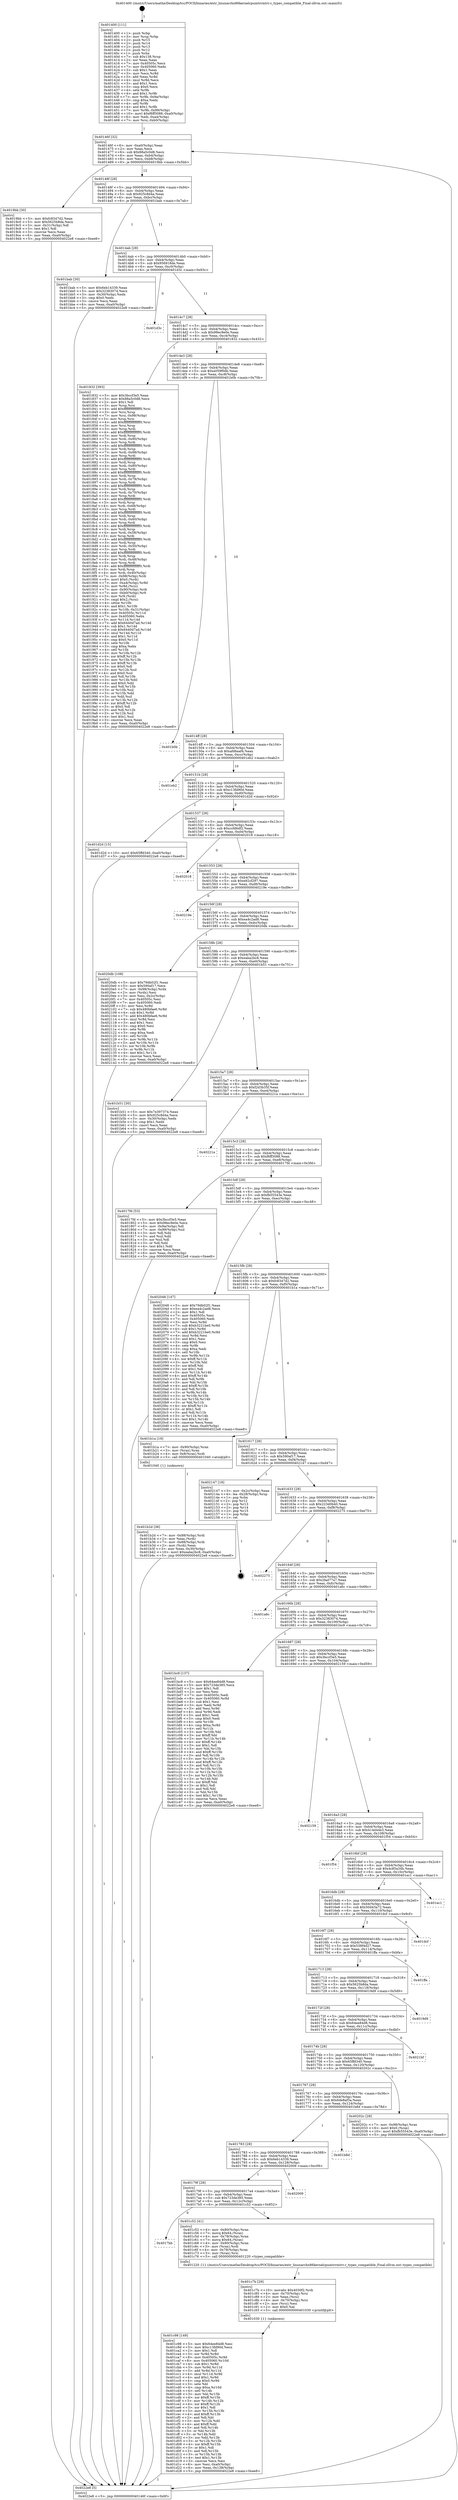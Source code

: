 digraph "0x401400" {
  label = "0x401400 (/mnt/c/Users/mathe/Desktop/tcc/POCII/binaries/extr_linuxarchx86kernelcpumtrrmtrr.c_types_compatible_Final-ollvm.out::main(0))"
  labelloc = "t"
  node[shape=record]

  Entry [label="",width=0.3,height=0.3,shape=circle,fillcolor=black,style=filled]
  "0x40146f" [label="{
     0x40146f [32]\l
     | [instrs]\l
     &nbsp;&nbsp;0x40146f \<+6\>: mov -0xa0(%rbp),%eax\l
     &nbsp;&nbsp;0x401475 \<+2\>: mov %eax,%ecx\l
     &nbsp;&nbsp;0x401477 \<+6\>: sub $0x88a5c0d8,%ecx\l
     &nbsp;&nbsp;0x40147d \<+6\>: mov %eax,-0xb4(%rbp)\l
     &nbsp;&nbsp;0x401483 \<+6\>: mov %ecx,-0xb8(%rbp)\l
     &nbsp;&nbsp;0x401489 \<+6\>: je 00000000004019bb \<main+0x5bb\>\l
  }"]
  "0x4019bb" [label="{
     0x4019bb [30]\l
     | [instrs]\l
     &nbsp;&nbsp;0x4019bb \<+5\>: mov $0xfc8347d2,%eax\l
     &nbsp;&nbsp;0x4019c0 \<+5\>: mov $0x5625b8da,%ecx\l
     &nbsp;&nbsp;0x4019c5 \<+3\>: mov -0x31(%rbp),%dl\l
     &nbsp;&nbsp;0x4019c8 \<+3\>: test $0x1,%dl\l
     &nbsp;&nbsp;0x4019cb \<+3\>: cmovne %ecx,%eax\l
     &nbsp;&nbsp;0x4019ce \<+6\>: mov %eax,-0xa0(%rbp)\l
     &nbsp;&nbsp;0x4019d4 \<+5\>: jmp 00000000004022e8 \<main+0xee8\>\l
  }"]
  "0x40148f" [label="{
     0x40148f [28]\l
     | [instrs]\l
     &nbsp;&nbsp;0x40148f \<+5\>: jmp 0000000000401494 \<main+0x94\>\l
     &nbsp;&nbsp;0x401494 \<+6\>: mov -0xb4(%rbp),%eax\l
     &nbsp;&nbsp;0x40149a \<+5\>: sub $0x925c8d4a,%eax\l
     &nbsp;&nbsp;0x40149f \<+6\>: mov %eax,-0xbc(%rbp)\l
     &nbsp;&nbsp;0x4014a5 \<+6\>: je 0000000000401bab \<main+0x7ab\>\l
  }"]
  Exit [label="",width=0.3,height=0.3,shape=circle,fillcolor=black,style=filled,peripheries=2]
  "0x401bab" [label="{
     0x401bab [30]\l
     | [instrs]\l
     &nbsp;&nbsp;0x401bab \<+5\>: mov $0x6eb14339,%eax\l
     &nbsp;&nbsp;0x401bb0 \<+5\>: mov $0x32383074,%ecx\l
     &nbsp;&nbsp;0x401bb5 \<+3\>: mov -0x30(%rbp),%edx\l
     &nbsp;&nbsp;0x401bb8 \<+3\>: cmp $0x0,%edx\l
     &nbsp;&nbsp;0x401bbb \<+3\>: cmove %ecx,%eax\l
     &nbsp;&nbsp;0x401bbe \<+6\>: mov %eax,-0xa0(%rbp)\l
     &nbsp;&nbsp;0x401bc4 \<+5\>: jmp 00000000004022e8 \<main+0xee8\>\l
  }"]
  "0x4014ab" [label="{
     0x4014ab [28]\l
     | [instrs]\l
     &nbsp;&nbsp;0x4014ab \<+5\>: jmp 00000000004014b0 \<main+0xb0\>\l
     &nbsp;&nbsp;0x4014b0 \<+6\>: mov -0xb4(%rbp),%eax\l
     &nbsp;&nbsp;0x4014b6 \<+5\>: sub $0x956918de,%eax\l
     &nbsp;&nbsp;0x4014bb \<+6\>: mov %eax,-0xc0(%rbp)\l
     &nbsp;&nbsp;0x4014c1 \<+6\>: je 0000000000401d3c \<main+0x93c\>\l
  }"]
  "0x401c98" [label="{
     0x401c98 [149]\l
     | [instrs]\l
     &nbsp;&nbsp;0x401c98 \<+5\>: mov $0x64ee84d8,%esi\l
     &nbsp;&nbsp;0x401c9d \<+5\>: mov $0xc13fd90d,%ecx\l
     &nbsp;&nbsp;0x401ca2 \<+2\>: mov $0x1,%dl\l
     &nbsp;&nbsp;0x401ca4 \<+3\>: xor %r8d,%r8d\l
     &nbsp;&nbsp;0x401ca7 \<+8\>: mov 0x40505c,%r9d\l
     &nbsp;&nbsp;0x401caf \<+8\>: mov 0x405060,%r10d\l
     &nbsp;&nbsp;0x401cb7 \<+4\>: sub $0x1,%r8d\l
     &nbsp;&nbsp;0x401cbb \<+3\>: mov %r9d,%r11d\l
     &nbsp;&nbsp;0x401cbe \<+3\>: add %r8d,%r11d\l
     &nbsp;&nbsp;0x401cc1 \<+4\>: imul %r11d,%r9d\l
     &nbsp;&nbsp;0x401cc5 \<+4\>: and $0x1,%r9d\l
     &nbsp;&nbsp;0x401cc9 \<+4\>: cmp $0x0,%r9d\l
     &nbsp;&nbsp;0x401ccd \<+3\>: sete %bl\l
     &nbsp;&nbsp;0x401cd0 \<+4\>: cmp $0xa,%r10d\l
     &nbsp;&nbsp;0x401cd4 \<+4\>: setl %r14b\l
     &nbsp;&nbsp;0x401cd8 \<+3\>: mov %bl,%r15b\l
     &nbsp;&nbsp;0x401cdb \<+4\>: xor $0xff,%r15b\l
     &nbsp;&nbsp;0x401cdf \<+3\>: mov %r14b,%r12b\l
     &nbsp;&nbsp;0x401ce2 \<+4\>: xor $0xff,%r12b\l
     &nbsp;&nbsp;0x401ce6 \<+3\>: xor $0x1,%dl\l
     &nbsp;&nbsp;0x401ce9 \<+3\>: mov %r15b,%r13b\l
     &nbsp;&nbsp;0x401cec \<+4\>: and $0xff,%r13b\l
     &nbsp;&nbsp;0x401cf0 \<+2\>: and %dl,%bl\l
     &nbsp;&nbsp;0x401cf2 \<+3\>: mov %r12b,%dil\l
     &nbsp;&nbsp;0x401cf5 \<+4\>: and $0xff,%dil\l
     &nbsp;&nbsp;0x401cf9 \<+3\>: and %dl,%r14b\l
     &nbsp;&nbsp;0x401cfc \<+3\>: or %bl,%r13b\l
     &nbsp;&nbsp;0x401cff \<+3\>: or %r14b,%dil\l
     &nbsp;&nbsp;0x401d02 \<+3\>: xor %dil,%r13b\l
     &nbsp;&nbsp;0x401d05 \<+3\>: or %r12b,%r15b\l
     &nbsp;&nbsp;0x401d08 \<+4\>: xor $0xff,%r15b\l
     &nbsp;&nbsp;0x401d0c \<+3\>: or $0x1,%dl\l
     &nbsp;&nbsp;0x401d0f \<+3\>: and %dl,%r15b\l
     &nbsp;&nbsp;0x401d12 \<+3\>: or %r15b,%r13b\l
     &nbsp;&nbsp;0x401d15 \<+4\>: test $0x1,%r13b\l
     &nbsp;&nbsp;0x401d19 \<+3\>: cmovne %ecx,%esi\l
     &nbsp;&nbsp;0x401d1c \<+6\>: mov %esi,-0xa0(%rbp)\l
     &nbsp;&nbsp;0x401d22 \<+6\>: mov %eax,-0x138(%rbp)\l
     &nbsp;&nbsp;0x401d28 \<+5\>: jmp 00000000004022e8 \<main+0xee8\>\l
  }"]
  "0x401d3c" [label="{
     0x401d3c\l
  }", style=dashed]
  "0x4014c7" [label="{
     0x4014c7 [28]\l
     | [instrs]\l
     &nbsp;&nbsp;0x4014c7 \<+5\>: jmp 00000000004014cc \<main+0xcc\>\l
     &nbsp;&nbsp;0x4014cc \<+6\>: mov -0xb4(%rbp),%eax\l
     &nbsp;&nbsp;0x4014d2 \<+5\>: sub $0x98ec9e0e,%eax\l
     &nbsp;&nbsp;0x4014d7 \<+6\>: mov %eax,-0xc4(%rbp)\l
     &nbsp;&nbsp;0x4014dd \<+6\>: je 0000000000401832 \<main+0x432\>\l
  }"]
  "0x401c7b" [label="{
     0x401c7b [29]\l
     | [instrs]\l
     &nbsp;&nbsp;0x401c7b \<+10\>: movabs $0x4030f2,%rdi\l
     &nbsp;&nbsp;0x401c85 \<+4\>: mov -0x70(%rbp),%rsi\l
     &nbsp;&nbsp;0x401c89 \<+2\>: mov %eax,(%rsi)\l
     &nbsp;&nbsp;0x401c8b \<+4\>: mov -0x70(%rbp),%rsi\l
     &nbsp;&nbsp;0x401c8f \<+2\>: mov (%rsi),%esi\l
     &nbsp;&nbsp;0x401c91 \<+2\>: mov $0x0,%al\l
     &nbsp;&nbsp;0x401c93 \<+5\>: call 0000000000401030 \<printf@plt\>\l
     | [calls]\l
     &nbsp;&nbsp;0x401030 \{1\} (unknown)\l
  }"]
  "0x401832" [label="{
     0x401832 [393]\l
     | [instrs]\l
     &nbsp;&nbsp;0x401832 \<+5\>: mov $0x3bccf3e5,%eax\l
     &nbsp;&nbsp;0x401837 \<+5\>: mov $0x88a5c0d8,%ecx\l
     &nbsp;&nbsp;0x40183c \<+2\>: mov $0x1,%dl\l
     &nbsp;&nbsp;0x40183e \<+3\>: mov %rsp,%rsi\l
     &nbsp;&nbsp;0x401841 \<+4\>: add $0xfffffffffffffff0,%rsi\l
     &nbsp;&nbsp;0x401845 \<+3\>: mov %rsi,%rsp\l
     &nbsp;&nbsp;0x401848 \<+7\>: mov %rsi,-0x98(%rbp)\l
     &nbsp;&nbsp;0x40184f \<+3\>: mov %rsp,%rsi\l
     &nbsp;&nbsp;0x401852 \<+4\>: add $0xfffffffffffffff0,%rsi\l
     &nbsp;&nbsp;0x401856 \<+3\>: mov %rsi,%rsp\l
     &nbsp;&nbsp;0x401859 \<+3\>: mov %rsp,%rdi\l
     &nbsp;&nbsp;0x40185c \<+4\>: add $0xfffffffffffffff0,%rdi\l
     &nbsp;&nbsp;0x401860 \<+3\>: mov %rdi,%rsp\l
     &nbsp;&nbsp;0x401863 \<+7\>: mov %rdi,-0x90(%rbp)\l
     &nbsp;&nbsp;0x40186a \<+3\>: mov %rsp,%rdi\l
     &nbsp;&nbsp;0x40186d \<+4\>: add $0xfffffffffffffff0,%rdi\l
     &nbsp;&nbsp;0x401871 \<+3\>: mov %rdi,%rsp\l
     &nbsp;&nbsp;0x401874 \<+7\>: mov %rdi,-0x88(%rbp)\l
     &nbsp;&nbsp;0x40187b \<+3\>: mov %rsp,%rdi\l
     &nbsp;&nbsp;0x40187e \<+4\>: add $0xfffffffffffffff0,%rdi\l
     &nbsp;&nbsp;0x401882 \<+3\>: mov %rdi,%rsp\l
     &nbsp;&nbsp;0x401885 \<+4\>: mov %rdi,-0x80(%rbp)\l
     &nbsp;&nbsp;0x401889 \<+3\>: mov %rsp,%rdi\l
     &nbsp;&nbsp;0x40188c \<+4\>: add $0xfffffffffffffff0,%rdi\l
     &nbsp;&nbsp;0x401890 \<+3\>: mov %rdi,%rsp\l
     &nbsp;&nbsp;0x401893 \<+4\>: mov %rdi,-0x78(%rbp)\l
     &nbsp;&nbsp;0x401897 \<+3\>: mov %rsp,%rdi\l
     &nbsp;&nbsp;0x40189a \<+4\>: add $0xfffffffffffffff0,%rdi\l
     &nbsp;&nbsp;0x40189e \<+3\>: mov %rdi,%rsp\l
     &nbsp;&nbsp;0x4018a1 \<+4\>: mov %rdi,-0x70(%rbp)\l
     &nbsp;&nbsp;0x4018a5 \<+3\>: mov %rsp,%rdi\l
     &nbsp;&nbsp;0x4018a8 \<+4\>: add $0xfffffffffffffff0,%rdi\l
     &nbsp;&nbsp;0x4018ac \<+3\>: mov %rdi,%rsp\l
     &nbsp;&nbsp;0x4018af \<+4\>: mov %rdi,-0x68(%rbp)\l
     &nbsp;&nbsp;0x4018b3 \<+3\>: mov %rsp,%rdi\l
     &nbsp;&nbsp;0x4018b6 \<+4\>: add $0xfffffffffffffff0,%rdi\l
     &nbsp;&nbsp;0x4018ba \<+3\>: mov %rdi,%rsp\l
     &nbsp;&nbsp;0x4018bd \<+4\>: mov %rdi,-0x60(%rbp)\l
     &nbsp;&nbsp;0x4018c1 \<+3\>: mov %rsp,%rdi\l
     &nbsp;&nbsp;0x4018c4 \<+4\>: add $0xfffffffffffffff0,%rdi\l
     &nbsp;&nbsp;0x4018c8 \<+3\>: mov %rdi,%rsp\l
     &nbsp;&nbsp;0x4018cb \<+4\>: mov %rdi,-0x58(%rbp)\l
     &nbsp;&nbsp;0x4018cf \<+3\>: mov %rsp,%rdi\l
     &nbsp;&nbsp;0x4018d2 \<+4\>: add $0xfffffffffffffff0,%rdi\l
     &nbsp;&nbsp;0x4018d6 \<+3\>: mov %rdi,%rsp\l
     &nbsp;&nbsp;0x4018d9 \<+4\>: mov %rdi,-0x50(%rbp)\l
     &nbsp;&nbsp;0x4018dd \<+3\>: mov %rsp,%rdi\l
     &nbsp;&nbsp;0x4018e0 \<+4\>: add $0xfffffffffffffff0,%rdi\l
     &nbsp;&nbsp;0x4018e4 \<+3\>: mov %rdi,%rsp\l
     &nbsp;&nbsp;0x4018e7 \<+4\>: mov %rdi,-0x48(%rbp)\l
     &nbsp;&nbsp;0x4018eb \<+3\>: mov %rsp,%rdi\l
     &nbsp;&nbsp;0x4018ee \<+4\>: add $0xfffffffffffffff0,%rdi\l
     &nbsp;&nbsp;0x4018f2 \<+3\>: mov %rdi,%rsp\l
     &nbsp;&nbsp;0x4018f5 \<+4\>: mov %rdi,-0x40(%rbp)\l
     &nbsp;&nbsp;0x4018f9 \<+7\>: mov -0x98(%rbp),%rdi\l
     &nbsp;&nbsp;0x401900 \<+6\>: movl $0x0,(%rdi)\l
     &nbsp;&nbsp;0x401906 \<+7\>: mov -0xa4(%rbp),%r8d\l
     &nbsp;&nbsp;0x40190d \<+3\>: mov %r8d,(%rsi)\l
     &nbsp;&nbsp;0x401910 \<+7\>: mov -0x90(%rbp),%rdi\l
     &nbsp;&nbsp;0x401917 \<+7\>: mov -0xb0(%rbp),%r9\l
     &nbsp;&nbsp;0x40191e \<+3\>: mov %r9,(%rdi)\l
     &nbsp;&nbsp;0x401921 \<+3\>: cmpl $0x2,(%rsi)\l
     &nbsp;&nbsp;0x401924 \<+4\>: setne %r10b\l
     &nbsp;&nbsp;0x401928 \<+4\>: and $0x1,%r10b\l
     &nbsp;&nbsp;0x40192c \<+4\>: mov %r10b,-0x31(%rbp)\l
     &nbsp;&nbsp;0x401930 \<+8\>: mov 0x40505c,%r11d\l
     &nbsp;&nbsp;0x401938 \<+7\>: mov 0x405060,%ebx\l
     &nbsp;&nbsp;0x40193f \<+3\>: mov %r11d,%r14d\l
     &nbsp;&nbsp;0x401942 \<+7\>: add $0x6440d7ad,%r14d\l
     &nbsp;&nbsp;0x401949 \<+4\>: sub $0x1,%r14d\l
     &nbsp;&nbsp;0x40194d \<+7\>: sub $0x6440d7ad,%r14d\l
     &nbsp;&nbsp;0x401954 \<+4\>: imul %r14d,%r11d\l
     &nbsp;&nbsp;0x401958 \<+4\>: and $0x1,%r11d\l
     &nbsp;&nbsp;0x40195c \<+4\>: cmp $0x0,%r11d\l
     &nbsp;&nbsp;0x401960 \<+4\>: sete %r10b\l
     &nbsp;&nbsp;0x401964 \<+3\>: cmp $0xa,%ebx\l
     &nbsp;&nbsp;0x401967 \<+4\>: setl %r15b\l
     &nbsp;&nbsp;0x40196b \<+3\>: mov %r10b,%r12b\l
     &nbsp;&nbsp;0x40196e \<+4\>: xor $0xff,%r12b\l
     &nbsp;&nbsp;0x401972 \<+3\>: mov %r15b,%r13b\l
     &nbsp;&nbsp;0x401975 \<+4\>: xor $0xff,%r13b\l
     &nbsp;&nbsp;0x401979 \<+3\>: xor $0x0,%dl\l
     &nbsp;&nbsp;0x40197c \<+3\>: mov %r12b,%sil\l
     &nbsp;&nbsp;0x40197f \<+4\>: and $0x0,%sil\l
     &nbsp;&nbsp;0x401983 \<+3\>: and %dl,%r10b\l
     &nbsp;&nbsp;0x401986 \<+3\>: mov %r13b,%dil\l
     &nbsp;&nbsp;0x401989 \<+4\>: and $0x0,%dil\l
     &nbsp;&nbsp;0x40198d \<+3\>: and %dl,%r15b\l
     &nbsp;&nbsp;0x401990 \<+3\>: or %r10b,%sil\l
     &nbsp;&nbsp;0x401993 \<+3\>: or %r15b,%dil\l
     &nbsp;&nbsp;0x401996 \<+3\>: xor %dil,%sil\l
     &nbsp;&nbsp;0x401999 \<+3\>: or %r13b,%r12b\l
     &nbsp;&nbsp;0x40199c \<+4\>: xor $0xff,%r12b\l
     &nbsp;&nbsp;0x4019a0 \<+3\>: or $0x0,%dl\l
     &nbsp;&nbsp;0x4019a3 \<+3\>: and %dl,%r12b\l
     &nbsp;&nbsp;0x4019a6 \<+3\>: or %r12b,%sil\l
     &nbsp;&nbsp;0x4019a9 \<+4\>: test $0x1,%sil\l
     &nbsp;&nbsp;0x4019ad \<+3\>: cmovne %ecx,%eax\l
     &nbsp;&nbsp;0x4019b0 \<+6\>: mov %eax,-0xa0(%rbp)\l
     &nbsp;&nbsp;0x4019b6 \<+5\>: jmp 00000000004022e8 \<main+0xee8\>\l
  }"]
  "0x4014e3" [label="{
     0x4014e3 [28]\l
     | [instrs]\l
     &nbsp;&nbsp;0x4014e3 \<+5\>: jmp 00000000004014e8 \<main+0xe8\>\l
     &nbsp;&nbsp;0x4014e8 \<+6\>: mov -0xb4(%rbp),%eax\l
     &nbsp;&nbsp;0x4014ee \<+5\>: sub $0xa059f0db,%eax\l
     &nbsp;&nbsp;0x4014f3 \<+6\>: mov %eax,-0xc8(%rbp)\l
     &nbsp;&nbsp;0x4014f9 \<+6\>: je 0000000000401b0b \<main+0x70b\>\l
  }"]
  "0x4017bb" [label="{
     0x4017bb\l
  }", style=dashed]
  "0x401b0b" [label="{
     0x401b0b\l
  }", style=dashed]
  "0x4014ff" [label="{
     0x4014ff [28]\l
     | [instrs]\l
     &nbsp;&nbsp;0x4014ff \<+5\>: jmp 0000000000401504 \<main+0x104\>\l
     &nbsp;&nbsp;0x401504 \<+6\>: mov -0xb4(%rbp),%eax\l
     &nbsp;&nbsp;0x40150a \<+5\>: sub $0xafd6aaf4,%eax\l
     &nbsp;&nbsp;0x40150f \<+6\>: mov %eax,-0xcc(%rbp)\l
     &nbsp;&nbsp;0x401515 \<+6\>: je 0000000000401eb2 \<main+0xab2\>\l
  }"]
  "0x401c52" [label="{
     0x401c52 [41]\l
     | [instrs]\l
     &nbsp;&nbsp;0x401c52 \<+4\>: mov -0x80(%rbp),%rax\l
     &nbsp;&nbsp;0x401c56 \<+7\>: movq $0x64,(%rax)\l
     &nbsp;&nbsp;0x401c5d \<+4\>: mov -0x78(%rbp),%rax\l
     &nbsp;&nbsp;0x401c61 \<+7\>: movq $0x64,(%rax)\l
     &nbsp;&nbsp;0x401c68 \<+4\>: mov -0x80(%rbp),%rax\l
     &nbsp;&nbsp;0x401c6c \<+3\>: mov (%rax),%rdi\l
     &nbsp;&nbsp;0x401c6f \<+4\>: mov -0x78(%rbp),%rax\l
     &nbsp;&nbsp;0x401c73 \<+3\>: mov (%rax),%rsi\l
     &nbsp;&nbsp;0x401c76 \<+5\>: call 0000000000401220 \<types_compatible\>\l
     | [calls]\l
     &nbsp;&nbsp;0x401220 \{1\} (/mnt/c/Users/mathe/Desktop/tcc/POCII/binaries/extr_linuxarchx86kernelcpumtrrmtrr.c_types_compatible_Final-ollvm.out::types_compatible)\l
  }"]
  "0x401eb2" [label="{
     0x401eb2\l
  }", style=dashed]
  "0x40151b" [label="{
     0x40151b [28]\l
     | [instrs]\l
     &nbsp;&nbsp;0x40151b \<+5\>: jmp 0000000000401520 \<main+0x120\>\l
     &nbsp;&nbsp;0x401520 \<+6\>: mov -0xb4(%rbp),%eax\l
     &nbsp;&nbsp;0x401526 \<+5\>: sub $0xc13fd90d,%eax\l
     &nbsp;&nbsp;0x40152b \<+6\>: mov %eax,-0xd0(%rbp)\l
     &nbsp;&nbsp;0x401531 \<+6\>: je 0000000000401d2d \<main+0x92d\>\l
  }"]
  "0x40179f" [label="{
     0x40179f [28]\l
     | [instrs]\l
     &nbsp;&nbsp;0x40179f \<+5\>: jmp 00000000004017a4 \<main+0x3a4\>\l
     &nbsp;&nbsp;0x4017a4 \<+6\>: mov -0xb4(%rbp),%eax\l
     &nbsp;&nbsp;0x4017aa \<+5\>: sub $0x723de385,%eax\l
     &nbsp;&nbsp;0x4017af \<+6\>: mov %eax,-0x12c(%rbp)\l
     &nbsp;&nbsp;0x4017b5 \<+6\>: je 0000000000401c52 \<main+0x852\>\l
  }"]
  "0x401d2d" [label="{
     0x401d2d [15]\l
     | [instrs]\l
     &nbsp;&nbsp;0x401d2d \<+10\>: movl $0x65ffd340,-0xa0(%rbp)\l
     &nbsp;&nbsp;0x401d37 \<+5\>: jmp 00000000004022e8 \<main+0xee8\>\l
  }"]
  "0x401537" [label="{
     0x401537 [28]\l
     | [instrs]\l
     &nbsp;&nbsp;0x401537 \<+5\>: jmp 000000000040153c \<main+0x13c\>\l
     &nbsp;&nbsp;0x40153c \<+6\>: mov -0xb4(%rbp),%eax\l
     &nbsp;&nbsp;0x401542 \<+5\>: sub $0xccfd6df2,%eax\l
     &nbsp;&nbsp;0x401547 \<+6\>: mov %eax,-0xd4(%rbp)\l
     &nbsp;&nbsp;0x40154d \<+6\>: je 0000000000402018 \<main+0xc18\>\l
  }"]
  "0x402009" [label="{
     0x402009\l
  }", style=dashed]
  "0x402018" [label="{
     0x402018\l
  }", style=dashed]
  "0x401553" [label="{
     0x401553 [28]\l
     | [instrs]\l
     &nbsp;&nbsp;0x401553 \<+5\>: jmp 0000000000401558 \<main+0x158\>\l
     &nbsp;&nbsp;0x401558 \<+6\>: mov -0xb4(%rbp),%eax\l
     &nbsp;&nbsp;0x40155e \<+5\>: sub $0xe92cf297,%eax\l
     &nbsp;&nbsp;0x401563 \<+6\>: mov %eax,-0xd8(%rbp)\l
     &nbsp;&nbsp;0x401569 \<+6\>: je 000000000040219e \<main+0xd9e\>\l
  }"]
  "0x401783" [label="{
     0x401783 [28]\l
     | [instrs]\l
     &nbsp;&nbsp;0x401783 \<+5\>: jmp 0000000000401788 \<main+0x388\>\l
     &nbsp;&nbsp;0x401788 \<+6\>: mov -0xb4(%rbp),%eax\l
     &nbsp;&nbsp;0x40178e \<+5\>: sub $0x6eb14339,%eax\l
     &nbsp;&nbsp;0x401793 \<+6\>: mov %eax,-0x128(%rbp)\l
     &nbsp;&nbsp;0x401799 \<+6\>: je 0000000000402009 \<main+0xc09\>\l
  }"]
  "0x40219e" [label="{
     0x40219e\l
  }", style=dashed]
  "0x40156f" [label="{
     0x40156f [28]\l
     | [instrs]\l
     &nbsp;&nbsp;0x40156f \<+5\>: jmp 0000000000401574 \<main+0x174\>\l
     &nbsp;&nbsp;0x401574 \<+6\>: mov -0xb4(%rbp),%eax\l
     &nbsp;&nbsp;0x40157a \<+5\>: sub $0xea4c2ad8,%eax\l
     &nbsp;&nbsp;0x40157f \<+6\>: mov %eax,-0xdc(%rbp)\l
     &nbsp;&nbsp;0x401585 \<+6\>: je 00000000004020db \<main+0xcdb\>\l
  }"]
  "0x401b8d" [label="{
     0x401b8d\l
  }", style=dashed]
  "0x4020db" [label="{
     0x4020db [108]\l
     | [instrs]\l
     &nbsp;&nbsp;0x4020db \<+5\>: mov $0x79db02f1,%eax\l
     &nbsp;&nbsp;0x4020e0 \<+5\>: mov $0x590af17,%ecx\l
     &nbsp;&nbsp;0x4020e5 \<+7\>: mov -0x98(%rbp),%rdx\l
     &nbsp;&nbsp;0x4020ec \<+2\>: mov (%rdx),%esi\l
     &nbsp;&nbsp;0x4020ee \<+3\>: mov %esi,-0x2c(%rbp)\l
     &nbsp;&nbsp;0x4020f1 \<+7\>: mov 0x40505c,%esi\l
     &nbsp;&nbsp;0x4020f8 \<+7\>: mov 0x405060,%edi\l
     &nbsp;&nbsp;0x4020ff \<+3\>: mov %esi,%r8d\l
     &nbsp;&nbsp;0x402102 \<+7\>: sub $0x480bfae6,%r8d\l
     &nbsp;&nbsp;0x402109 \<+4\>: sub $0x1,%r8d\l
     &nbsp;&nbsp;0x40210d \<+7\>: add $0x480bfae6,%r8d\l
     &nbsp;&nbsp;0x402114 \<+4\>: imul %r8d,%esi\l
     &nbsp;&nbsp;0x402118 \<+3\>: and $0x1,%esi\l
     &nbsp;&nbsp;0x40211b \<+3\>: cmp $0x0,%esi\l
     &nbsp;&nbsp;0x40211e \<+4\>: sete %r9b\l
     &nbsp;&nbsp;0x402122 \<+3\>: cmp $0xa,%edi\l
     &nbsp;&nbsp;0x402125 \<+4\>: setl %r10b\l
     &nbsp;&nbsp;0x402129 \<+3\>: mov %r9b,%r11b\l
     &nbsp;&nbsp;0x40212c \<+3\>: and %r10b,%r11b\l
     &nbsp;&nbsp;0x40212f \<+3\>: xor %r10b,%r9b\l
     &nbsp;&nbsp;0x402132 \<+3\>: or %r9b,%r11b\l
     &nbsp;&nbsp;0x402135 \<+4\>: test $0x1,%r11b\l
     &nbsp;&nbsp;0x402139 \<+3\>: cmovne %ecx,%eax\l
     &nbsp;&nbsp;0x40213c \<+6\>: mov %eax,-0xa0(%rbp)\l
     &nbsp;&nbsp;0x402142 \<+5\>: jmp 00000000004022e8 \<main+0xee8\>\l
  }"]
  "0x40158b" [label="{
     0x40158b [28]\l
     | [instrs]\l
     &nbsp;&nbsp;0x40158b \<+5\>: jmp 0000000000401590 \<main+0x190\>\l
     &nbsp;&nbsp;0x401590 \<+6\>: mov -0xb4(%rbp),%eax\l
     &nbsp;&nbsp;0x401596 \<+5\>: sub $0xeaba2bc8,%eax\l
     &nbsp;&nbsp;0x40159b \<+6\>: mov %eax,-0xe0(%rbp)\l
     &nbsp;&nbsp;0x4015a1 \<+6\>: je 0000000000401b51 \<main+0x751\>\l
  }"]
  "0x401767" [label="{
     0x401767 [28]\l
     | [instrs]\l
     &nbsp;&nbsp;0x401767 \<+5\>: jmp 000000000040176c \<main+0x36c\>\l
     &nbsp;&nbsp;0x40176c \<+6\>: mov -0xb4(%rbp),%eax\l
     &nbsp;&nbsp;0x401772 \<+5\>: sub $0x6de8af3a,%eax\l
     &nbsp;&nbsp;0x401777 \<+6\>: mov %eax,-0x124(%rbp)\l
     &nbsp;&nbsp;0x40177d \<+6\>: je 0000000000401b8d \<main+0x78d\>\l
  }"]
  "0x401b51" [label="{
     0x401b51 [30]\l
     | [instrs]\l
     &nbsp;&nbsp;0x401b51 \<+5\>: mov $0x7e397374,%eax\l
     &nbsp;&nbsp;0x401b56 \<+5\>: mov $0x925c8d4a,%ecx\l
     &nbsp;&nbsp;0x401b5b \<+3\>: mov -0x30(%rbp),%edx\l
     &nbsp;&nbsp;0x401b5e \<+3\>: cmp $0x1,%edx\l
     &nbsp;&nbsp;0x401b61 \<+3\>: cmovl %ecx,%eax\l
     &nbsp;&nbsp;0x401b64 \<+6\>: mov %eax,-0xa0(%rbp)\l
     &nbsp;&nbsp;0x401b6a \<+5\>: jmp 00000000004022e8 \<main+0xee8\>\l
  }"]
  "0x4015a7" [label="{
     0x4015a7 [28]\l
     | [instrs]\l
     &nbsp;&nbsp;0x4015a7 \<+5\>: jmp 00000000004015ac \<main+0x1ac\>\l
     &nbsp;&nbsp;0x4015ac \<+6\>: mov -0xb4(%rbp),%eax\l
     &nbsp;&nbsp;0x4015b2 \<+5\>: sub $0xf2d3b35f,%eax\l
     &nbsp;&nbsp;0x4015b7 \<+6\>: mov %eax,-0xe4(%rbp)\l
     &nbsp;&nbsp;0x4015bd \<+6\>: je 000000000040221a \<main+0xe1a\>\l
  }"]
  "0x40202c" [label="{
     0x40202c [28]\l
     | [instrs]\l
     &nbsp;&nbsp;0x40202c \<+7\>: mov -0x98(%rbp),%rax\l
     &nbsp;&nbsp;0x402033 \<+6\>: movl $0x0,(%rax)\l
     &nbsp;&nbsp;0x402039 \<+10\>: movl $0xfb55543e,-0xa0(%rbp)\l
     &nbsp;&nbsp;0x402043 \<+5\>: jmp 00000000004022e8 \<main+0xee8\>\l
  }"]
  "0x40221a" [label="{
     0x40221a\l
  }", style=dashed]
  "0x4015c3" [label="{
     0x4015c3 [28]\l
     | [instrs]\l
     &nbsp;&nbsp;0x4015c3 \<+5\>: jmp 00000000004015c8 \<main+0x1c8\>\l
     &nbsp;&nbsp;0x4015c8 \<+6\>: mov -0xb4(%rbp),%eax\l
     &nbsp;&nbsp;0x4015ce \<+5\>: sub $0xf6ff3088,%eax\l
     &nbsp;&nbsp;0x4015d3 \<+6\>: mov %eax,-0xe8(%rbp)\l
     &nbsp;&nbsp;0x4015d9 \<+6\>: je 00000000004017fd \<main+0x3fd\>\l
  }"]
  "0x40174b" [label="{
     0x40174b [28]\l
     | [instrs]\l
     &nbsp;&nbsp;0x40174b \<+5\>: jmp 0000000000401750 \<main+0x350\>\l
     &nbsp;&nbsp;0x401750 \<+6\>: mov -0xb4(%rbp),%eax\l
     &nbsp;&nbsp;0x401756 \<+5\>: sub $0x65ffd340,%eax\l
     &nbsp;&nbsp;0x40175b \<+6\>: mov %eax,-0x120(%rbp)\l
     &nbsp;&nbsp;0x401761 \<+6\>: je 000000000040202c \<main+0xc2c\>\l
  }"]
  "0x4017fd" [label="{
     0x4017fd [53]\l
     | [instrs]\l
     &nbsp;&nbsp;0x4017fd \<+5\>: mov $0x3bccf3e5,%eax\l
     &nbsp;&nbsp;0x401802 \<+5\>: mov $0x98ec9e0e,%ecx\l
     &nbsp;&nbsp;0x401807 \<+6\>: mov -0x9a(%rbp),%dl\l
     &nbsp;&nbsp;0x40180d \<+7\>: mov -0x99(%rbp),%sil\l
     &nbsp;&nbsp;0x401814 \<+3\>: mov %dl,%dil\l
     &nbsp;&nbsp;0x401817 \<+3\>: and %sil,%dil\l
     &nbsp;&nbsp;0x40181a \<+3\>: xor %sil,%dl\l
     &nbsp;&nbsp;0x40181d \<+3\>: or %dl,%dil\l
     &nbsp;&nbsp;0x401820 \<+4\>: test $0x1,%dil\l
     &nbsp;&nbsp;0x401824 \<+3\>: cmovne %ecx,%eax\l
     &nbsp;&nbsp;0x401827 \<+6\>: mov %eax,-0xa0(%rbp)\l
     &nbsp;&nbsp;0x40182d \<+5\>: jmp 00000000004022e8 \<main+0xee8\>\l
  }"]
  "0x4015df" [label="{
     0x4015df [28]\l
     | [instrs]\l
     &nbsp;&nbsp;0x4015df \<+5\>: jmp 00000000004015e4 \<main+0x1e4\>\l
     &nbsp;&nbsp;0x4015e4 \<+6\>: mov -0xb4(%rbp),%eax\l
     &nbsp;&nbsp;0x4015ea \<+5\>: sub $0xfb55543e,%eax\l
     &nbsp;&nbsp;0x4015ef \<+6\>: mov %eax,-0xec(%rbp)\l
     &nbsp;&nbsp;0x4015f5 \<+6\>: je 0000000000402048 \<main+0xc48\>\l
  }"]
  "0x4022e8" [label="{
     0x4022e8 [5]\l
     | [instrs]\l
     &nbsp;&nbsp;0x4022e8 \<+5\>: jmp 000000000040146f \<main+0x6f\>\l
  }"]
  "0x401400" [label="{
     0x401400 [111]\l
     | [instrs]\l
     &nbsp;&nbsp;0x401400 \<+1\>: push %rbp\l
     &nbsp;&nbsp;0x401401 \<+3\>: mov %rsp,%rbp\l
     &nbsp;&nbsp;0x401404 \<+2\>: push %r15\l
     &nbsp;&nbsp;0x401406 \<+2\>: push %r14\l
     &nbsp;&nbsp;0x401408 \<+2\>: push %r13\l
     &nbsp;&nbsp;0x40140a \<+2\>: push %r12\l
     &nbsp;&nbsp;0x40140c \<+1\>: push %rbx\l
     &nbsp;&nbsp;0x40140d \<+7\>: sub $0x138,%rsp\l
     &nbsp;&nbsp;0x401414 \<+2\>: xor %eax,%eax\l
     &nbsp;&nbsp;0x401416 \<+7\>: mov 0x40505c,%ecx\l
     &nbsp;&nbsp;0x40141d \<+7\>: mov 0x405060,%edx\l
     &nbsp;&nbsp;0x401424 \<+3\>: sub $0x1,%eax\l
     &nbsp;&nbsp;0x401427 \<+3\>: mov %ecx,%r8d\l
     &nbsp;&nbsp;0x40142a \<+3\>: add %eax,%r8d\l
     &nbsp;&nbsp;0x40142d \<+4\>: imul %r8d,%ecx\l
     &nbsp;&nbsp;0x401431 \<+3\>: and $0x1,%ecx\l
     &nbsp;&nbsp;0x401434 \<+3\>: cmp $0x0,%ecx\l
     &nbsp;&nbsp;0x401437 \<+4\>: sete %r9b\l
     &nbsp;&nbsp;0x40143b \<+4\>: and $0x1,%r9b\l
     &nbsp;&nbsp;0x40143f \<+7\>: mov %r9b,-0x9a(%rbp)\l
     &nbsp;&nbsp;0x401446 \<+3\>: cmp $0xa,%edx\l
     &nbsp;&nbsp;0x401449 \<+4\>: setl %r9b\l
     &nbsp;&nbsp;0x40144d \<+4\>: and $0x1,%r9b\l
     &nbsp;&nbsp;0x401451 \<+7\>: mov %r9b,-0x99(%rbp)\l
     &nbsp;&nbsp;0x401458 \<+10\>: movl $0xf6ff3088,-0xa0(%rbp)\l
     &nbsp;&nbsp;0x401462 \<+6\>: mov %edi,-0xa4(%rbp)\l
     &nbsp;&nbsp;0x401468 \<+7\>: mov %rsi,-0xb0(%rbp)\l
  }"]
  "0x4021bf" [label="{
     0x4021bf\l
  }", style=dashed]
  "0x40172f" [label="{
     0x40172f [28]\l
     | [instrs]\l
     &nbsp;&nbsp;0x40172f \<+5\>: jmp 0000000000401734 \<main+0x334\>\l
     &nbsp;&nbsp;0x401734 \<+6\>: mov -0xb4(%rbp),%eax\l
     &nbsp;&nbsp;0x40173a \<+5\>: sub $0x64ee84d8,%eax\l
     &nbsp;&nbsp;0x40173f \<+6\>: mov %eax,-0x11c(%rbp)\l
     &nbsp;&nbsp;0x401745 \<+6\>: je 00000000004021bf \<main+0xdbf\>\l
  }"]
  "0x402048" [label="{
     0x402048 [147]\l
     | [instrs]\l
     &nbsp;&nbsp;0x402048 \<+5\>: mov $0x79db02f1,%eax\l
     &nbsp;&nbsp;0x40204d \<+5\>: mov $0xea4c2ad8,%ecx\l
     &nbsp;&nbsp;0x402052 \<+2\>: mov $0x1,%dl\l
     &nbsp;&nbsp;0x402054 \<+7\>: mov 0x40505c,%esi\l
     &nbsp;&nbsp;0x40205b \<+7\>: mov 0x405060,%edi\l
     &nbsp;&nbsp;0x402062 \<+3\>: mov %esi,%r8d\l
     &nbsp;&nbsp;0x402065 \<+7\>: sub $0xb3221be0,%r8d\l
     &nbsp;&nbsp;0x40206c \<+4\>: sub $0x1,%r8d\l
     &nbsp;&nbsp;0x402070 \<+7\>: add $0xb3221be0,%r8d\l
     &nbsp;&nbsp;0x402077 \<+4\>: imul %r8d,%esi\l
     &nbsp;&nbsp;0x40207b \<+3\>: and $0x1,%esi\l
     &nbsp;&nbsp;0x40207e \<+3\>: cmp $0x0,%esi\l
     &nbsp;&nbsp;0x402081 \<+4\>: sete %r9b\l
     &nbsp;&nbsp;0x402085 \<+3\>: cmp $0xa,%edi\l
     &nbsp;&nbsp;0x402088 \<+4\>: setl %r10b\l
     &nbsp;&nbsp;0x40208c \<+3\>: mov %r9b,%r11b\l
     &nbsp;&nbsp;0x40208f \<+4\>: xor $0xff,%r11b\l
     &nbsp;&nbsp;0x402093 \<+3\>: mov %r10b,%bl\l
     &nbsp;&nbsp;0x402096 \<+3\>: xor $0xff,%bl\l
     &nbsp;&nbsp;0x402099 \<+3\>: xor $0x1,%dl\l
     &nbsp;&nbsp;0x40209c \<+3\>: mov %r11b,%r14b\l
     &nbsp;&nbsp;0x40209f \<+4\>: and $0xff,%r14b\l
     &nbsp;&nbsp;0x4020a3 \<+3\>: and %dl,%r9b\l
     &nbsp;&nbsp;0x4020a6 \<+3\>: mov %bl,%r15b\l
     &nbsp;&nbsp;0x4020a9 \<+4\>: and $0xff,%r15b\l
     &nbsp;&nbsp;0x4020ad \<+3\>: and %dl,%r10b\l
     &nbsp;&nbsp;0x4020b0 \<+3\>: or %r9b,%r14b\l
     &nbsp;&nbsp;0x4020b3 \<+3\>: or %r10b,%r15b\l
     &nbsp;&nbsp;0x4020b6 \<+3\>: xor %r15b,%r14b\l
     &nbsp;&nbsp;0x4020b9 \<+3\>: or %bl,%r11b\l
     &nbsp;&nbsp;0x4020bc \<+4\>: xor $0xff,%r11b\l
     &nbsp;&nbsp;0x4020c0 \<+3\>: or $0x1,%dl\l
     &nbsp;&nbsp;0x4020c3 \<+3\>: and %dl,%r11b\l
     &nbsp;&nbsp;0x4020c6 \<+3\>: or %r11b,%r14b\l
     &nbsp;&nbsp;0x4020c9 \<+4\>: test $0x1,%r14b\l
     &nbsp;&nbsp;0x4020cd \<+3\>: cmovne %ecx,%eax\l
     &nbsp;&nbsp;0x4020d0 \<+6\>: mov %eax,-0xa0(%rbp)\l
     &nbsp;&nbsp;0x4020d6 \<+5\>: jmp 00000000004022e8 \<main+0xee8\>\l
  }"]
  "0x4015fb" [label="{
     0x4015fb [28]\l
     | [instrs]\l
     &nbsp;&nbsp;0x4015fb \<+5\>: jmp 0000000000401600 \<main+0x200\>\l
     &nbsp;&nbsp;0x401600 \<+6\>: mov -0xb4(%rbp),%eax\l
     &nbsp;&nbsp;0x401606 \<+5\>: sub $0xfc8347d2,%eax\l
     &nbsp;&nbsp;0x40160b \<+6\>: mov %eax,-0xf0(%rbp)\l
     &nbsp;&nbsp;0x401611 \<+6\>: je 0000000000401b1a \<main+0x71a\>\l
  }"]
  "0x4019d9" [label="{
     0x4019d9\l
  }", style=dashed]
  "0x401b1a" [label="{
     0x401b1a [19]\l
     | [instrs]\l
     &nbsp;&nbsp;0x401b1a \<+7\>: mov -0x90(%rbp),%rax\l
     &nbsp;&nbsp;0x401b21 \<+3\>: mov (%rax),%rax\l
     &nbsp;&nbsp;0x401b24 \<+4\>: mov 0x8(%rax),%rdi\l
     &nbsp;&nbsp;0x401b28 \<+5\>: call 0000000000401040 \<atoi@plt\>\l
     | [calls]\l
     &nbsp;&nbsp;0x401040 \{1\} (unknown)\l
  }"]
  "0x401617" [label="{
     0x401617 [28]\l
     | [instrs]\l
     &nbsp;&nbsp;0x401617 \<+5\>: jmp 000000000040161c \<main+0x21c\>\l
     &nbsp;&nbsp;0x40161c \<+6\>: mov -0xb4(%rbp),%eax\l
     &nbsp;&nbsp;0x401622 \<+5\>: sub $0x590af17,%eax\l
     &nbsp;&nbsp;0x401627 \<+6\>: mov %eax,-0xf4(%rbp)\l
     &nbsp;&nbsp;0x40162d \<+6\>: je 0000000000402147 \<main+0xd47\>\l
  }"]
  "0x401b2d" [label="{
     0x401b2d [36]\l
     | [instrs]\l
     &nbsp;&nbsp;0x401b2d \<+7\>: mov -0x88(%rbp),%rdi\l
     &nbsp;&nbsp;0x401b34 \<+2\>: mov %eax,(%rdi)\l
     &nbsp;&nbsp;0x401b36 \<+7\>: mov -0x88(%rbp),%rdi\l
     &nbsp;&nbsp;0x401b3d \<+2\>: mov (%rdi),%eax\l
     &nbsp;&nbsp;0x401b3f \<+3\>: mov %eax,-0x30(%rbp)\l
     &nbsp;&nbsp;0x401b42 \<+10\>: movl $0xeaba2bc8,-0xa0(%rbp)\l
     &nbsp;&nbsp;0x401b4c \<+5\>: jmp 00000000004022e8 \<main+0xee8\>\l
  }"]
  "0x401713" [label="{
     0x401713 [28]\l
     | [instrs]\l
     &nbsp;&nbsp;0x401713 \<+5\>: jmp 0000000000401718 \<main+0x318\>\l
     &nbsp;&nbsp;0x401718 \<+6\>: mov -0xb4(%rbp),%eax\l
     &nbsp;&nbsp;0x40171e \<+5\>: sub $0x5625b8da,%eax\l
     &nbsp;&nbsp;0x401723 \<+6\>: mov %eax,-0x118(%rbp)\l
     &nbsp;&nbsp;0x401729 \<+6\>: je 00000000004019d9 \<main+0x5d9\>\l
  }"]
  "0x402147" [label="{
     0x402147 [18]\l
     | [instrs]\l
     &nbsp;&nbsp;0x402147 \<+3\>: mov -0x2c(%rbp),%eax\l
     &nbsp;&nbsp;0x40214a \<+4\>: lea -0x28(%rbp),%rsp\l
     &nbsp;&nbsp;0x40214e \<+1\>: pop %rbx\l
     &nbsp;&nbsp;0x40214f \<+2\>: pop %r12\l
     &nbsp;&nbsp;0x402151 \<+2\>: pop %r13\l
     &nbsp;&nbsp;0x402153 \<+2\>: pop %r14\l
     &nbsp;&nbsp;0x402155 \<+2\>: pop %r15\l
     &nbsp;&nbsp;0x402157 \<+1\>: pop %rbp\l
     &nbsp;&nbsp;0x402158 \<+1\>: ret\l
  }"]
  "0x401633" [label="{
     0x401633 [28]\l
     | [instrs]\l
     &nbsp;&nbsp;0x401633 \<+5\>: jmp 0000000000401638 \<main+0x238\>\l
     &nbsp;&nbsp;0x401638 \<+6\>: mov -0xb4(%rbp),%eax\l
     &nbsp;&nbsp;0x40163e \<+5\>: sub $0x223d0b40,%eax\l
     &nbsp;&nbsp;0x401643 \<+6\>: mov %eax,-0xf8(%rbp)\l
     &nbsp;&nbsp;0x401649 \<+6\>: je 0000000000402275 \<main+0xe75\>\l
  }"]
  "0x401ffa" [label="{
     0x401ffa\l
  }", style=dashed]
  "0x402275" [label="{
     0x402275\l
  }", style=dashed]
  "0x40164f" [label="{
     0x40164f [28]\l
     | [instrs]\l
     &nbsp;&nbsp;0x40164f \<+5\>: jmp 0000000000401654 \<main+0x254\>\l
     &nbsp;&nbsp;0x401654 \<+6\>: mov -0xb4(%rbp),%eax\l
     &nbsp;&nbsp;0x40165a \<+5\>: sub $0x2fad77a7,%eax\l
     &nbsp;&nbsp;0x40165f \<+6\>: mov %eax,-0xfc(%rbp)\l
     &nbsp;&nbsp;0x401665 \<+6\>: je 0000000000401a6c \<main+0x66c\>\l
  }"]
  "0x4016f7" [label="{
     0x4016f7 [28]\l
     | [instrs]\l
     &nbsp;&nbsp;0x4016f7 \<+5\>: jmp 00000000004016fc \<main+0x2fc\>\l
     &nbsp;&nbsp;0x4016fc \<+6\>: mov -0xb4(%rbp),%eax\l
     &nbsp;&nbsp;0x401702 \<+5\>: sub $0x538f4d27,%eax\l
     &nbsp;&nbsp;0x401707 \<+6\>: mov %eax,-0x114(%rbp)\l
     &nbsp;&nbsp;0x40170d \<+6\>: je 0000000000401ffa \<main+0xbfa\>\l
  }"]
  "0x401a6c" [label="{
     0x401a6c\l
  }", style=dashed]
  "0x40166b" [label="{
     0x40166b [28]\l
     | [instrs]\l
     &nbsp;&nbsp;0x40166b \<+5\>: jmp 0000000000401670 \<main+0x270\>\l
     &nbsp;&nbsp;0x401670 \<+6\>: mov -0xb4(%rbp),%eax\l
     &nbsp;&nbsp;0x401676 \<+5\>: sub $0x32383074,%eax\l
     &nbsp;&nbsp;0x40167b \<+6\>: mov %eax,-0x100(%rbp)\l
     &nbsp;&nbsp;0x401681 \<+6\>: je 0000000000401bc9 \<main+0x7c9\>\l
  }"]
  "0x401dcf" [label="{
     0x401dcf\l
  }", style=dashed]
  "0x401bc9" [label="{
     0x401bc9 [137]\l
     | [instrs]\l
     &nbsp;&nbsp;0x401bc9 \<+5\>: mov $0x64ee84d8,%eax\l
     &nbsp;&nbsp;0x401bce \<+5\>: mov $0x723de385,%ecx\l
     &nbsp;&nbsp;0x401bd3 \<+2\>: mov $0x1,%dl\l
     &nbsp;&nbsp;0x401bd5 \<+2\>: xor %esi,%esi\l
     &nbsp;&nbsp;0x401bd7 \<+7\>: mov 0x40505c,%edi\l
     &nbsp;&nbsp;0x401bde \<+8\>: mov 0x405060,%r8d\l
     &nbsp;&nbsp;0x401be6 \<+3\>: sub $0x1,%esi\l
     &nbsp;&nbsp;0x401be9 \<+3\>: mov %edi,%r9d\l
     &nbsp;&nbsp;0x401bec \<+3\>: add %esi,%r9d\l
     &nbsp;&nbsp;0x401bef \<+4\>: imul %r9d,%edi\l
     &nbsp;&nbsp;0x401bf3 \<+3\>: and $0x1,%edi\l
     &nbsp;&nbsp;0x401bf6 \<+3\>: cmp $0x0,%edi\l
     &nbsp;&nbsp;0x401bf9 \<+4\>: sete %r10b\l
     &nbsp;&nbsp;0x401bfd \<+4\>: cmp $0xa,%r8d\l
     &nbsp;&nbsp;0x401c01 \<+4\>: setl %r11b\l
     &nbsp;&nbsp;0x401c05 \<+3\>: mov %r10b,%bl\l
     &nbsp;&nbsp;0x401c08 \<+3\>: xor $0xff,%bl\l
     &nbsp;&nbsp;0x401c0b \<+3\>: mov %r11b,%r14b\l
     &nbsp;&nbsp;0x401c0e \<+4\>: xor $0xff,%r14b\l
     &nbsp;&nbsp;0x401c12 \<+3\>: xor $0x1,%dl\l
     &nbsp;&nbsp;0x401c15 \<+3\>: mov %bl,%r15b\l
     &nbsp;&nbsp;0x401c18 \<+4\>: and $0xff,%r15b\l
     &nbsp;&nbsp;0x401c1c \<+3\>: and %dl,%r10b\l
     &nbsp;&nbsp;0x401c1f \<+3\>: mov %r14b,%r12b\l
     &nbsp;&nbsp;0x401c22 \<+4\>: and $0xff,%r12b\l
     &nbsp;&nbsp;0x401c26 \<+3\>: and %dl,%r11b\l
     &nbsp;&nbsp;0x401c29 \<+3\>: or %r10b,%r15b\l
     &nbsp;&nbsp;0x401c2c \<+3\>: or %r11b,%r12b\l
     &nbsp;&nbsp;0x401c2f \<+3\>: xor %r12b,%r15b\l
     &nbsp;&nbsp;0x401c32 \<+3\>: or %r14b,%bl\l
     &nbsp;&nbsp;0x401c35 \<+3\>: xor $0xff,%bl\l
     &nbsp;&nbsp;0x401c38 \<+3\>: or $0x1,%dl\l
     &nbsp;&nbsp;0x401c3b \<+2\>: and %dl,%bl\l
     &nbsp;&nbsp;0x401c3d \<+3\>: or %bl,%r15b\l
     &nbsp;&nbsp;0x401c40 \<+4\>: test $0x1,%r15b\l
     &nbsp;&nbsp;0x401c44 \<+3\>: cmovne %ecx,%eax\l
     &nbsp;&nbsp;0x401c47 \<+6\>: mov %eax,-0xa0(%rbp)\l
     &nbsp;&nbsp;0x401c4d \<+5\>: jmp 00000000004022e8 \<main+0xee8\>\l
  }"]
  "0x401687" [label="{
     0x401687 [28]\l
     | [instrs]\l
     &nbsp;&nbsp;0x401687 \<+5\>: jmp 000000000040168c \<main+0x28c\>\l
     &nbsp;&nbsp;0x40168c \<+6\>: mov -0xb4(%rbp),%eax\l
     &nbsp;&nbsp;0x401692 \<+5\>: sub $0x3bccf3e5,%eax\l
     &nbsp;&nbsp;0x401697 \<+6\>: mov %eax,-0x104(%rbp)\l
     &nbsp;&nbsp;0x40169d \<+6\>: je 0000000000402159 \<main+0xd59\>\l
  }"]
  "0x4016db" [label="{
     0x4016db [28]\l
     | [instrs]\l
     &nbsp;&nbsp;0x4016db \<+5\>: jmp 00000000004016e0 \<main+0x2e0\>\l
     &nbsp;&nbsp;0x4016e0 \<+6\>: mov -0xb4(%rbp),%eax\l
     &nbsp;&nbsp;0x4016e6 \<+5\>: sub $0x50d43a72,%eax\l
     &nbsp;&nbsp;0x4016eb \<+6\>: mov %eax,-0x110(%rbp)\l
     &nbsp;&nbsp;0x4016f1 \<+6\>: je 0000000000401dcf \<main+0x9cf\>\l
  }"]
  "0x402159" [label="{
     0x402159\l
  }", style=dashed]
  "0x4016a3" [label="{
     0x4016a3 [28]\l
     | [instrs]\l
     &nbsp;&nbsp;0x4016a3 \<+5\>: jmp 00000000004016a8 \<main+0x2a8\>\l
     &nbsp;&nbsp;0x4016a8 \<+6\>: mov -0xb4(%rbp),%eax\l
     &nbsp;&nbsp;0x4016ae \<+5\>: sub $0x414d44e3,%eax\l
     &nbsp;&nbsp;0x4016b3 \<+6\>: mov %eax,-0x108(%rbp)\l
     &nbsp;&nbsp;0x4016b9 \<+6\>: je 0000000000401f54 \<main+0xb54\>\l
  }"]
  "0x401ec1" [label="{
     0x401ec1\l
  }", style=dashed]
  "0x401f54" [label="{
     0x401f54\l
  }", style=dashed]
  "0x4016bf" [label="{
     0x4016bf [28]\l
     | [instrs]\l
     &nbsp;&nbsp;0x4016bf \<+5\>: jmp 00000000004016c4 \<main+0x2c4\>\l
     &nbsp;&nbsp;0x4016c4 \<+6\>: mov -0xb4(%rbp),%eax\l
     &nbsp;&nbsp;0x4016ca \<+5\>: sub $0x4c85a34b,%eax\l
     &nbsp;&nbsp;0x4016cf \<+6\>: mov %eax,-0x10c(%rbp)\l
     &nbsp;&nbsp;0x4016d5 \<+6\>: je 0000000000401ec1 \<main+0xac1\>\l
  }"]
  Entry -> "0x401400" [label=" 1"]
  "0x40146f" -> "0x4019bb" [label=" 1"]
  "0x40146f" -> "0x40148f" [label=" 12"]
  "0x402147" -> Exit [label=" 1"]
  "0x40148f" -> "0x401bab" [label=" 1"]
  "0x40148f" -> "0x4014ab" [label=" 11"]
  "0x4020db" -> "0x4022e8" [label=" 1"]
  "0x4014ab" -> "0x401d3c" [label=" 0"]
  "0x4014ab" -> "0x4014c7" [label=" 11"]
  "0x402048" -> "0x4022e8" [label=" 1"]
  "0x4014c7" -> "0x401832" [label=" 1"]
  "0x4014c7" -> "0x4014e3" [label=" 10"]
  "0x40202c" -> "0x4022e8" [label=" 1"]
  "0x4014e3" -> "0x401b0b" [label=" 0"]
  "0x4014e3" -> "0x4014ff" [label=" 10"]
  "0x401d2d" -> "0x4022e8" [label=" 1"]
  "0x4014ff" -> "0x401eb2" [label=" 0"]
  "0x4014ff" -> "0x40151b" [label=" 10"]
  "0x401c98" -> "0x4022e8" [label=" 1"]
  "0x40151b" -> "0x401d2d" [label=" 1"]
  "0x40151b" -> "0x401537" [label=" 9"]
  "0x401c52" -> "0x401c7b" [label=" 1"]
  "0x401537" -> "0x402018" [label=" 0"]
  "0x401537" -> "0x401553" [label=" 9"]
  "0x40179f" -> "0x4017bb" [label=" 0"]
  "0x401553" -> "0x40219e" [label=" 0"]
  "0x401553" -> "0x40156f" [label=" 9"]
  "0x401c7b" -> "0x401c98" [label=" 1"]
  "0x40156f" -> "0x4020db" [label=" 1"]
  "0x40156f" -> "0x40158b" [label=" 8"]
  "0x401783" -> "0x40179f" [label=" 1"]
  "0x40158b" -> "0x401b51" [label=" 1"]
  "0x40158b" -> "0x4015a7" [label=" 7"]
  "0x40179f" -> "0x401c52" [label=" 1"]
  "0x4015a7" -> "0x40221a" [label=" 0"]
  "0x4015a7" -> "0x4015c3" [label=" 7"]
  "0x401767" -> "0x401783" [label=" 1"]
  "0x4015c3" -> "0x4017fd" [label=" 1"]
  "0x4015c3" -> "0x4015df" [label=" 6"]
  "0x4017fd" -> "0x4022e8" [label=" 1"]
  "0x401400" -> "0x40146f" [label=" 1"]
  "0x4022e8" -> "0x40146f" [label=" 12"]
  "0x401783" -> "0x402009" [label=" 0"]
  "0x401832" -> "0x4022e8" [label=" 1"]
  "0x4019bb" -> "0x4022e8" [label=" 1"]
  "0x40174b" -> "0x401767" [label=" 1"]
  "0x4015df" -> "0x402048" [label=" 1"]
  "0x4015df" -> "0x4015fb" [label=" 5"]
  "0x401767" -> "0x401b8d" [label=" 0"]
  "0x4015fb" -> "0x401b1a" [label=" 1"]
  "0x4015fb" -> "0x401617" [label=" 4"]
  "0x401b1a" -> "0x401b2d" [label=" 1"]
  "0x401b2d" -> "0x4022e8" [label=" 1"]
  "0x401b51" -> "0x4022e8" [label=" 1"]
  "0x401bab" -> "0x4022e8" [label=" 1"]
  "0x40172f" -> "0x40174b" [label=" 2"]
  "0x401617" -> "0x402147" [label=" 1"]
  "0x401617" -> "0x401633" [label=" 3"]
  "0x40174b" -> "0x40202c" [label=" 1"]
  "0x401633" -> "0x402275" [label=" 0"]
  "0x401633" -> "0x40164f" [label=" 3"]
  "0x401713" -> "0x40172f" [label=" 2"]
  "0x40164f" -> "0x401a6c" [label=" 0"]
  "0x40164f" -> "0x40166b" [label=" 3"]
  "0x40172f" -> "0x4021bf" [label=" 0"]
  "0x40166b" -> "0x401bc9" [label=" 1"]
  "0x40166b" -> "0x401687" [label=" 2"]
  "0x401bc9" -> "0x4022e8" [label=" 1"]
  "0x4016f7" -> "0x401713" [label=" 2"]
  "0x401687" -> "0x402159" [label=" 0"]
  "0x401687" -> "0x4016a3" [label=" 2"]
  "0x401713" -> "0x4019d9" [label=" 0"]
  "0x4016a3" -> "0x401f54" [label=" 0"]
  "0x4016a3" -> "0x4016bf" [label=" 2"]
  "0x4016db" -> "0x4016f7" [label=" 2"]
  "0x4016bf" -> "0x401ec1" [label=" 0"]
  "0x4016bf" -> "0x4016db" [label=" 2"]
  "0x4016f7" -> "0x401ffa" [label=" 0"]
  "0x4016db" -> "0x401dcf" [label=" 0"]
}
